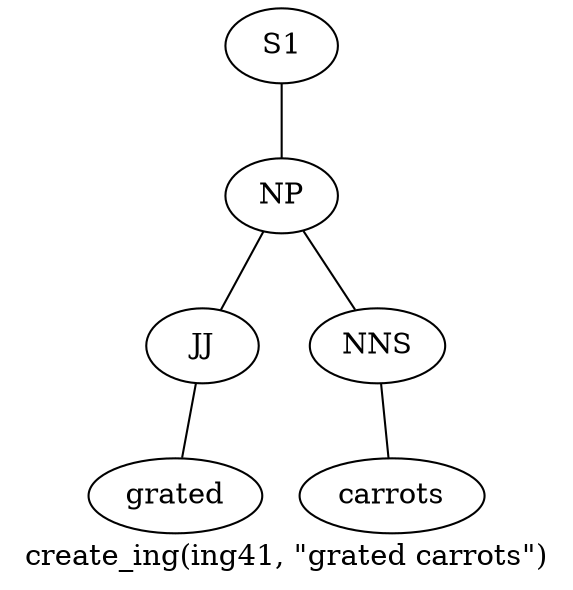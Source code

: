 graph SyntaxGraph {
	label = "create_ing(ing41, \"grated carrots\")";
	Node0 [label="S1"];
	Node1 [label="NP"];
	Node2 [label="JJ"];
	Node3 [label="grated"];
	Node4 [label="NNS"];
	Node5 [label="carrots"];

	Node0 -- Node1;
	Node1 -- Node2;
	Node1 -- Node4;
	Node2 -- Node3;
	Node4 -- Node5;
}